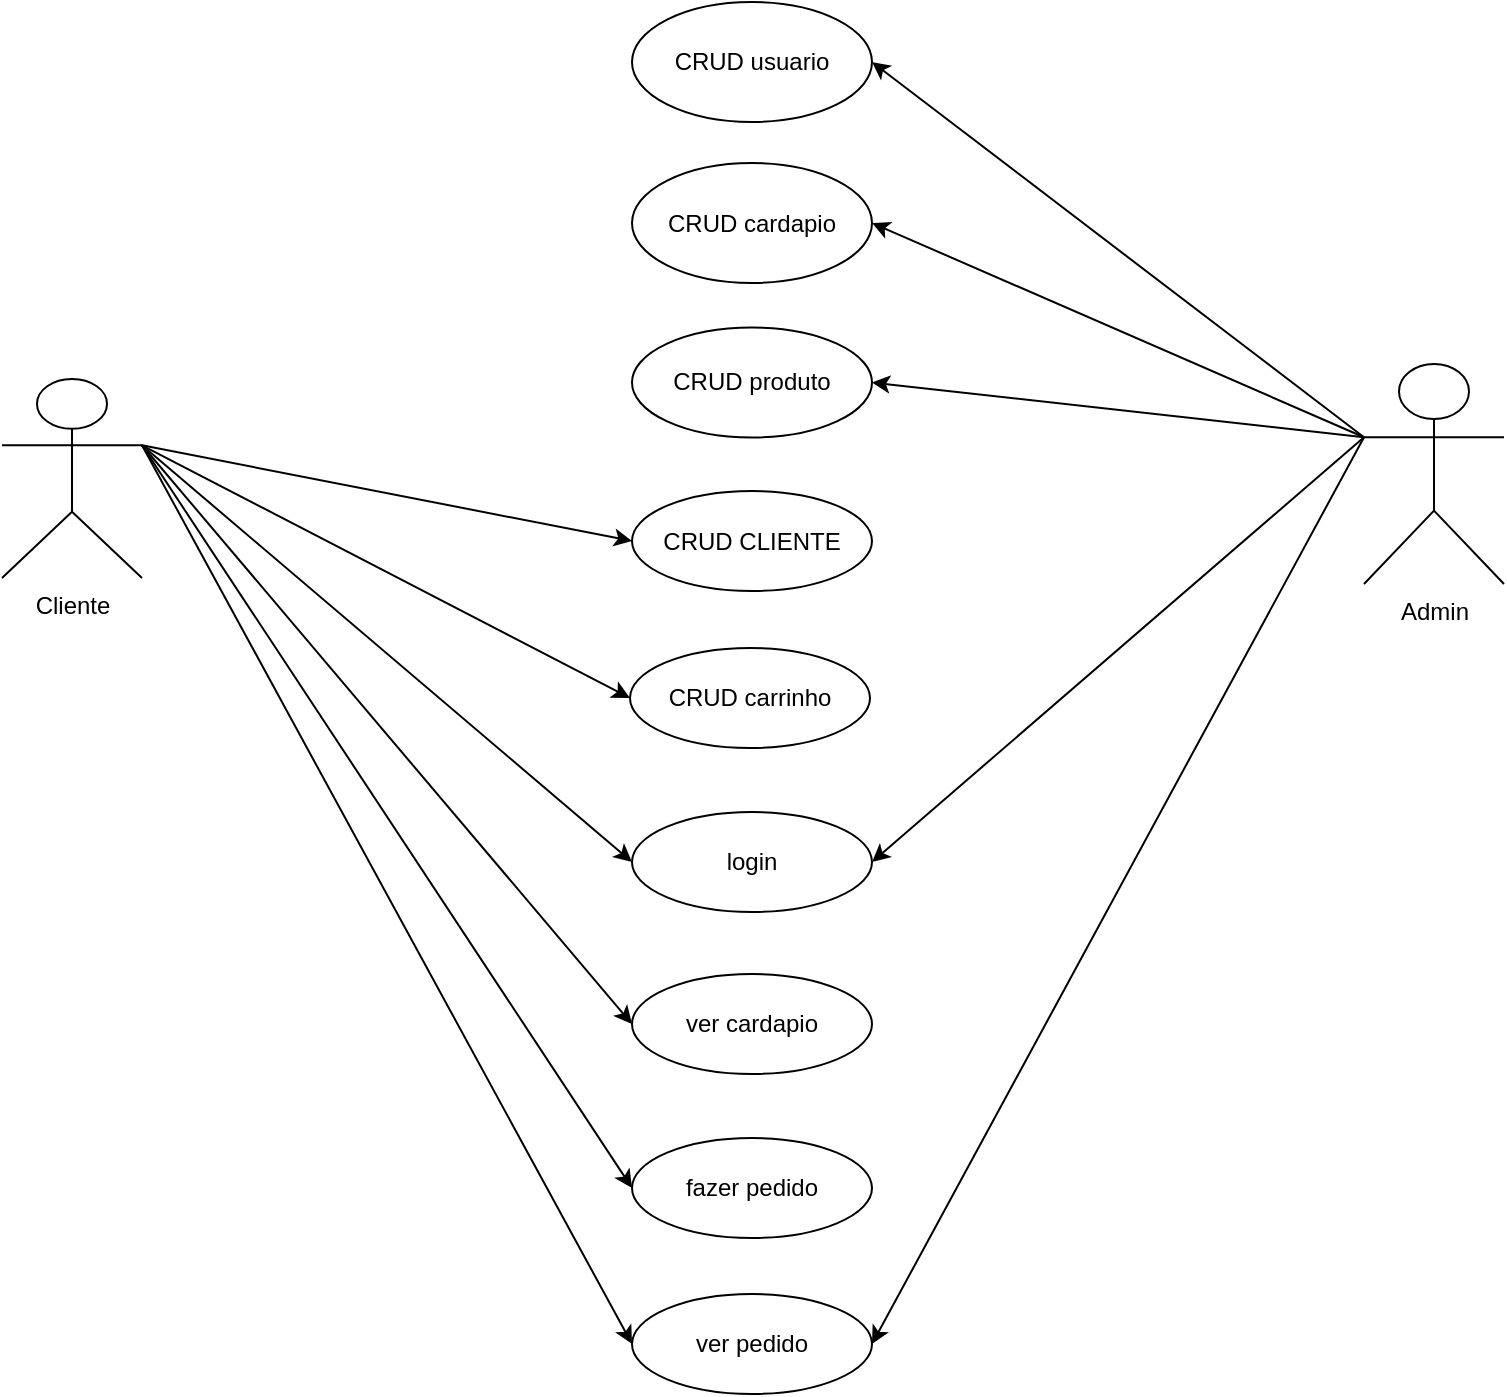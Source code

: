<mxfile version="21.5.0" type="device">
  <diagram name="Página-1" id="7Pk58rlRaSgVMtp1YSLq">
    <mxGraphModel dx="954" dy="594" grid="1" gridSize="10" guides="1" tooltips="1" connect="1" arrows="1" fold="1" page="1" pageScale="1" pageWidth="827" pageHeight="1169" math="0" shadow="0">
      <root>
        <mxCell id="0" />
        <mxCell id="1" parent="0" />
        <mxCell id="hCtdPsWrzCSMVxImVk62-1" value="Cliente" style="shape=umlActor;verticalLabelPosition=bottom;verticalAlign=top;html=1;outlineConnect=0;" vertex="1" parent="1">
          <mxGeometry x="5" y="258.5" width="70" height="99.5" as="geometry" />
        </mxCell>
        <mxCell id="hCtdPsWrzCSMVxImVk62-2" value="CRUD CLIENTE" style="ellipse;whiteSpace=wrap;html=1;" vertex="1" parent="1">
          <mxGeometry x="320" y="314.5" width="120" height="50" as="geometry" />
        </mxCell>
        <mxCell id="hCtdPsWrzCSMVxImVk62-3" value="login" style="ellipse;whiteSpace=wrap;html=1;" vertex="1" parent="1">
          <mxGeometry x="320" y="475" width="120" height="50" as="geometry" />
        </mxCell>
        <mxCell id="hCtdPsWrzCSMVxImVk62-4" value="fazer pedido" style="ellipse;whiteSpace=wrap;html=1;" vertex="1" parent="1">
          <mxGeometry x="320" y="638" width="120" height="50" as="geometry" />
        </mxCell>
        <mxCell id="hCtdPsWrzCSMVxImVk62-5" value="ver pedido" style="ellipse;whiteSpace=wrap;html=1;" vertex="1" parent="1">
          <mxGeometry x="320" y="716" width="120" height="50" as="geometry" />
        </mxCell>
        <mxCell id="hCtdPsWrzCSMVxImVk62-6" value="ver cardapio" style="ellipse;whiteSpace=wrap;html=1;" vertex="1" parent="1">
          <mxGeometry x="320" y="556" width="120" height="50" as="geometry" />
        </mxCell>
        <mxCell id="hCtdPsWrzCSMVxImVk62-7" value="CRUD usuario" style="ellipse;whiteSpace=wrap;html=1;" vertex="1" parent="1">
          <mxGeometry x="320" y="70" width="120" height="60" as="geometry" />
        </mxCell>
        <mxCell id="hCtdPsWrzCSMVxImVk62-8" value="CRUD cardapio" style="ellipse;whiteSpace=wrap;html=1;" vertex="1" parent="1">
          <mxGeometry x="320" y="150.5" width="120" height="60" as="geometry" />
        </mxCell>
        <mxCell id="hCtdPsWrzCSMVxImVk62-10" value="Admin" style="shape=umlActor;verticalLabelPosition=bottom;verticalAlign=top;html=1;outlineConnect=0;" vertex="1" parent="1">
          <mxGeometry x="686" y="251" width="70" height="110" as="geometry" />
        </mxCell>
        <mxCell id="hCtdPsWrzCSMVxImVk62-11" value="CRUD produto" style="ellipse;whiteSpace=wrap;html=1;" vertex="1" parent="1">
          <mxGeometry x="320" y="232.75" width="120" height="55" as="geometry" />
        </mxCell>
        <mxCell id="hCtdPsWrzCSMVxImVk62-15" value="" style="endArrow=classic;html=1;rounded=0;exitX=0;exitY=0.333;exitDx=0;exitDy=0;exitPerimeter=0;entryX=1;entryY=0.5;entryDx=0;entryDy=0;" edge="1" parent="1" source="hCtdPsWrzCSMVxImVk62-10" target="hCtdPsWrzCSMVxImVk62-7">
          <mxGeometry width="50" height="50" relative="1" as="geometry">
            <mxPoint x="390" y="310" as="sourcePoint" />
            <mxPoint x="440" y="260" as="targetPoint" />
          </mxGeometry>
        </mxCell>
        <mxCell id="hCtdPsWrzCSMVxImVk62-16" value="" style="endArrow=classic;html=1;rounded=0;entryX=1;entryY=0.5;entryDx=0;entryDy=0;exitX=0;exitY=0.333;exitDx=0;exitDy=0;exitPerimeter=0;" edge="1" parent="1" source="hCtdPsWrzCSMVxImVk62-10" target="hCtdPsWrzCSMVxImVk62-8">
          <mxGeometry width="50" height="50" relative="1" as="geometry">
            <mxPoint x="630" y="150" as="sourcePoint" />
            <mxPoint x="530" y="131" as="targetPoint" />
          </mxGeometry>
        </mxCell>
        <mxCell id="hCtdPsWrzCSMVxImVk62-17" value="" style="endArrow=classic;html=1;rounded=0;exitX=0;exitY=0.333;exitDx=0;exitDy=0;exitPerimeter=0;entryX=1;entryY=0.5;entryDx=0;entryDy=0;" edge="1" parent="1" source="hCtdPsWrzCSMVxImVk62-10" target="hCtdPsWrzCSMVxImVk62-11">
          <mxGeometry width="50" height="50" relative="1" as="geometry">
            <mxPoint x="650" y="212" as="sourcePoint" />
            <mxPoint x="540" y="141" as="targetPoint" />
          </mxGeometry>
        </mxCell>
        <mxCell id="hCtdPsWrzCSMVxImVk62-18" value="" style="endArrow=classic;html=1;rounded=0;exitX=1;exitY=0.333;exitDx=0;exitDy=0;exitPerimeter=0;entryX=0;entryY=0.5;entryDx=0;entryDy=0;" edge="1" parent="1" source="hCtdPsWrzCSMVxImVk62-1" target="hCtdPsWrzCSMVxImVk62-2">
          <mxGeometry width="50" height="50" relative="1" as="geometry">
            <mxPoint x="180" y="331" as="sourcePoint" />
            <mxPoint x="70" y="260" as="targetPoint" />
          </mxGeometry>
        </mxCell>
        <mxCell id="hCtdPsWrzCSMVxImVk62-19" value="" style="endArrow=classic;html=1;rounded=0;exitX=1;exitY=0.333;exitDx=0;exitDy=0;exitPerimeter=0;entryX=0;entryY=0.5;entryDx=0;entryDy=0;" edge="1" parent="1" source="hCtdPsWrzCSMVxImVk62-1" target="hCtdPsWrzCSMVxImVk62-3">
          <mxGeometry width="50" height="50" relative="1" as="geometry">
            <mxPoint x="220" y="265" as="sourcePoint" />
            <mxPoint x="110" y="194" as="targetPoint" />
          </mxGeometry>
        </mxCell>
        <mxCell id="hCtdPsWrzCSMVxImVk62-20" value="" style="endArrow=classic;html=1;rounded=0;exitX=1;exitY=0.333;exitDx=0;exitDy=0;exitPerimeter=0;entryX=0;entryY=0.5;entryDx=0;entryDy=0;" edge="1" parent="1" source="hCtdPsWrzCSMVxImVk62-1" target="hCtdPsWrzCSMVxImVk62-6">
          <mxGeometry width="50" height="50" relative="1" as="geometry">
            <mxPoint x="70" y="210" as="sourcePoint" />
            <mxPoint x="220" y="205" as="targetPoint" />
          </mxGeometry>
        </mxCell>
        <mxCell id="hCtdPsWrzCSMVxImVk62-21" value="" style="endArrow=classic;html=1;rounded=0;exitX=1;exitY=0.333;exitDx=0;exitDy=0;exitPerimeter=0;entryX=0;entryY=0.5;entryDx=0;entryDy=0;" edge="1" parent="1" source="hCtdPsWrzCSMVxImVk62-1" target="hCtdPsWrzCSMVxImVk62-4">
          <mxGeometry width="50" height="50" relative="1" as="geometry">
            <mxPoint x="80" y="220" as="sourcePoint" />
            <mxPoint x="230" y="215" as="targetPoint" />
          </mxGeometry>
        </mxCell>
        <mxCell id="hCtdPsWrzCSMVxImVk62-22" value="" style="endArrow=classic;html=1;rounded=0;exitX=1;exitY=0.333;exitDx=0;exitDy=0;exitPerimeter=0;entryX=0;entryY=0.5;entryDx=0;entryDy=0;" edge="1" parent="1" source="hCtdPsWrzCSMVxImVk62-1" target="hCtdPsWrzCSMVxImVk62-5">
          <mxGeometry width="50" height="50" relative="1" as="geometry">
            <mxPoint x="90" y="230" as="sourcePoint" />
            <mxPoint x="170" y="500" as="targetPoint" />
          </mxGeometry>
        </mxCell>
        <mxCell id="hCtdPsWrzCSMVxImVk62-25" value="" style="endArrow=classic;html=1;rounded=0;exitX=0;exitY=0.333;exitDx=0;exitDy=0;exitPerimeter=0;entryX=1;entryY=0.5;entryDx=0;entryDy=0;" edge="1" parent="1" source="hCtdPsWrzCSMVxImVk62-10" target="hCtdPsWrzCSMVxImVk62-5">
          <mxGeometry width="50" height="50" relative="1" as="geometry">
            <mxPoint x="580" y="370" as="sourcePoint" />
            <mxPoint x="630" y="320" as="targetPoint" />
          </mxGeometry>
        </mxCell>
        <mxCell id="hCtdPsWrzCSMVxImVk62-26" value="" style="endArrow=classic;html=1;rounded=0;exitX=0;exitY=0.333;exitDx=0;exitDy=0;exitPerimeter=0;entryX=1;entryY=0.5;entryDx=0;entryDy=0;" edge="1" parent="1" source="hCtdPsWrzCSMVxImVk62-10" target="hCtdPsWrzCSMVxImVk62-3">
          <mxGeometry width="50" height="50" relative="1" as="geometry">
            <mxPoint x="710" y="257" as="sourcePoint" />
            <mxPoint x="440" y="731" as="targetPoint" />
          </mxGeometry>
        </mxCell>
        <mxCell id="hCtdPsWrzCSMVxImVk62-28" value="&lt;div&gt;CRUD carrinho&lt;/div&gt;" style="ellipse;whiteSpace=wrap;html=1;" vertex="1" parent="1">
          <mxGeometry x="319" y="393" width="120" height="50" as="geometry" />
        </mxCell>
        <mxCell id="hCtdPsWrzCSMVxImVk62-34" value="" style="endArrow=classic;html=1;rounded=0;exitX=1;exitY=0.333;exitDx=0;exitDy=0;exitPerimeter=0;entryX=0;entryY=0.5;entryDx=0;entryDy=0;" edge="1" parent="1" source="hCtdPsWrzCSMVxImVk62-1" target="hCtdPsWrzCSMVxImVk62-28">
          <mxGeometry width="50" height="50" relative="1" as="geometry">
            <mxPoint x="70" y="345" as="sourcePoint" />
            <mxPoint x="315" y="393" as="targetPoint" />
          </mxGeometry>
        </mxCell>
      </root>
    </mxGraphModel>
  </diagram>
</mxfile>
